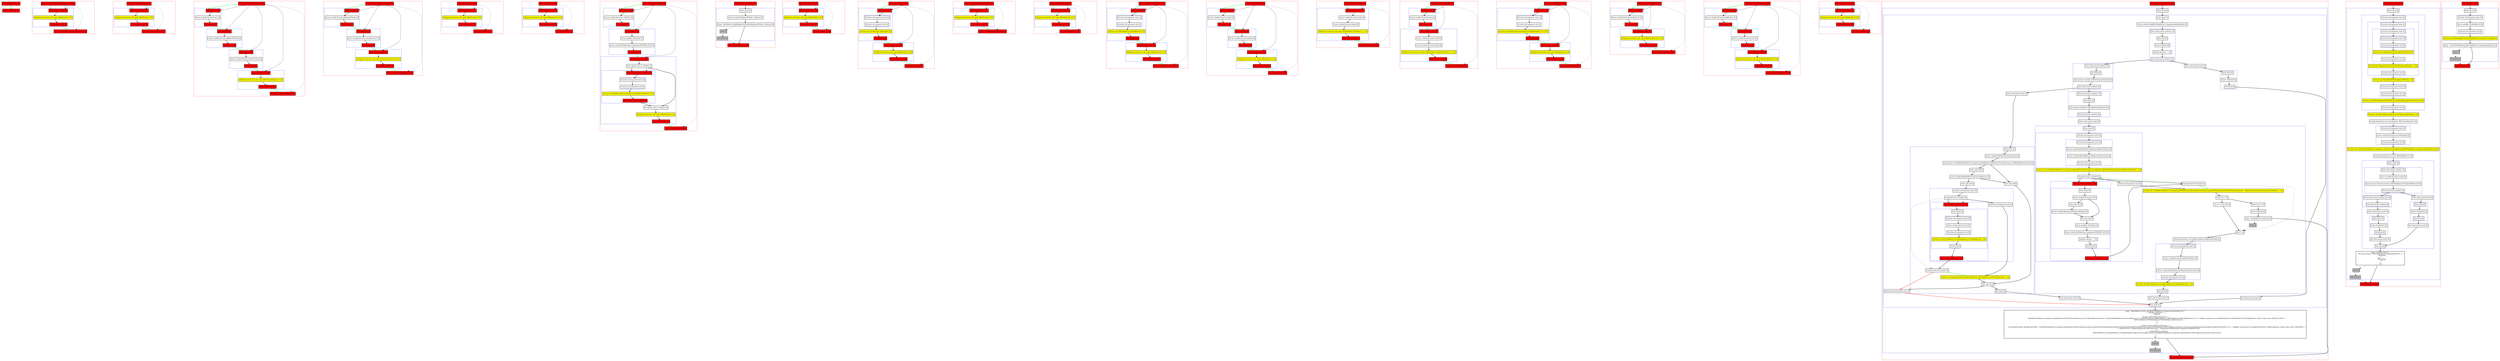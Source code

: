 digraph kt44814_kt {
    graph [nodesep=3]
    node [shape=box penwidth=2]
    edge [penwidth=2]

    subgraph cluster_0 {
        color=red
        0 [label="Enter file kt44814.kt [1]" style="filled" fillcolor=red];
        1 [label="Exit file kt44814.kt [1]" style="filled" fillcolor=red];
    }
    0 -> {1} [color=green];

    subgraph cluster_1 {
        color=red
        2 [label="Enter class FlyweightCapableTreeStructure [2]" style="filled" fillcolor=red];
        subgraph cluster_2 {
            color=blue
            3 [label="Enter function <init> [3]" style="filled" fillcolor=red];
            4 [label="Delegated constructor call: super<R|kotlin/Any|>() [3]" style="filled" fillcolor=yellow];
            5 [label="Exit function <init> [3]" style="filled" fillcolor=red];
        }
        6 [label="Exit class FlyweightCapableTreeStructure [2]" style="filled" fillcolor=red];
    }
    2 -> {3} [color=green];
    2 -> {6} [style=dotted];
    2 -> {3} [style=dashed];
    3 -> {4};
    4 -> {5};
    5 -> {6} [color=green];

    subgraph cluster_3 {
        color=red
        7 [label="Enter class FirSourceElement [2]" style="filled" fillcolor=red];
        subgraph cluster_4 {
            color=blue
            8 [label="Enter function <init> [3]" style="filled" fillcolor=red];
            9 [label="Delegated constructor call: super<R|kotlin/Any|>() [3]" style="filled" fillcolor=yellow];
            10 [label="Exit function <init> [3]" style="filled" fillcolor=red];
        }
        11 [label="Exit class FirSourceElement [2]" style="filled" fillcolor=red];
    }
    7 -> {8} [color=green];
    7 -> {11} [style=dotted];
    7 -> {8} [style=dashed];
    8 -> {9};
    9 -> {10};
    10 -> {11} [color=green];

    subgraph cluster_5 {
        color=red
        12 [label="Enter class FirPsiSourceElement [2]" style="filled" fillcolor=red];
        subgraph cluster_6 {
            color=blue
            13 [label="Enter property [3]" style="filled" fillcolor=red];
            14 [label="Access variable R|<local>/psi| [3]"];
            15 [label="Exit property [3]" style="filled" fillcolor=red];
        }
        subgraph cluster_7 {
            color=blue
            16 [label="Enter property [3]" style="filled" fillcolor=red];
            17 [label="Access variable R|<local>/lighterASTNode| [3]"];
            18 [label="Exit property [3]" style="filled" fillcolor=red];
        }
        subgraph cluster_8 {
            color=blue
            19 [label="Enter property [3]" style="filled" fillcolor=red];
            20 [label="Access variable R|<local>/treeStructure| [3]"];
            21 [label="Exit property [3]" style="filled" fillcolor=red];
        }
        subgraph cluster_9 {
            color=blue
            22 [label="Enter function <init> [3]" style="filled" fillcolor=red];
            23 [label="Delegated constructor call: super<R|FirSourceElement|>() [3]" style="filled" fillcolor=yellow];
            24 [label="Exit function <init> [3]" style="filled" fillcolor=red];
        }
        25 [label="Exit class FirPsiSourceElement [2]" style="filled" fillcolor=red];
    }
    12 -> {13} [color=green];
    12 -> {25} [style=dotted];
    12 -> {13 16 19 22} [style=dashed];
    13 -> {14};
    14 -> {15};
    15 -> {16} [color=green];
    16 -> {17};
    17 -> {18};
    18 -> {19} [color=green];
    19 -> {20};
    20 -> {21};
    21 -> {22} [color=green];
    22 -> {23};
    23 -> {24};
    24 -> {25} [color=green];

    subgraph cluster_10 {
        color=red
        26 [label="Enter class FirLightSourceElement [2]" style="filled" fillcolor=red];
        subgraph cluster_11 {
            color=blue
            27 [label="Enter property [3]" style="filled" fillcolor=red];
            28 [label="Access variable R|<local>/lighterASTNode| [3]"];
            29 [label="Exit property [3]" style="filled" fillcolor=red];
        }
        subgraph cluster_12 {
            color=blue
            30 [label="Enter property [3]" style="filled" fillcolor=red];
            31 [label="Access variable R|<local>/treeStructure| [3]"];
            32 [label="Exit property [3]" style="filled" fillcolor=red];
        }
        subgraph cluster_13 {
            color=blue
            33 [label="Enter function <init> [3]" style="filled" fillcolor=red];
            34 [label="Delegated constructor call: super<R|FirSourceElement|>() [3]" style="filled" fillcolor=yellow];
            35 [label="Exit function <init> [3]" style="filled" fillcolor=red];
        }
        36 [label="Exit class FirLightSourceElement [2]" style="filled" fillcolor=red];
    }
    26 -> {27} [color=green];
    26 -> {36} [style=dotted];
    26 -> {27 30 33} [style=dashed];
    27 -> {28};
    28 -> {29};
    29 -> {30} [color=green];
    30 -> {31};
    31 -> {32};
    32 -> {33} [color=green];
    33 -> {34};
    34 -> {35};
    35 -> {36} [color=green];

    subgraph cluster_14 {
        color=red
        37 [label="Enter class PsiElement [2]" style="filled" fillcolor=red];
        subgraph cluster_15 {
            color=blue
            38 [label="Enter function <init> [3]" style="filled" fillcolor=red];
            39 [label="Delegated constructor call: super<R|kotlin/Any|>() [3]" style="filled" fillcolor=yellow];
            40 [label="Exit function <init> [3]" style="filled" fillcolor=red];
        }
        41 [label="Exit class PsiElement [2]" style="filled" fillcolor=red];
    }
    37 -> {38} [color=green];
    37 -> {41} [style=dotted];
    37 -> {38} [style=dashed];
    38 -> {39};
    39 -> {40};
    40 -> {41} [color=green];

    subgraph cluster_16 {
        color=red
        42 [label="Enter class ASTNode [2]" style="filled" fillcolor=red];
        subgraph cluster_17 {
            color=blue
            43 [label="Enter function <init> [3]" style="filled" fillcolor=red];
            44 [label="Delegated constructor call: super<R|kotlin/Any|>() [3]" style="filled" fillcolor=yellow];
            45 [label="Exit function <init> [3]" style="filled" fillcolor=red];
        }
        46 [label="Exit class ASTNode [2]" style="filled" fillcolor=red];
    }
    42 -> {43} [color=green];
    42 -> {46} [style=dotted];
    42 -> {43} [style=dashed];
    43 -> {44};
    44 -> {45};
    45 -> {46} [color=green];

    subgraph cluster_18 {
        color=red
        47 [label="Enter class LighterASTNode [2]" style="filled" fillcolor=red];
        subgraph cluster_19 {
            color=blue
            48 [label="Enter property [3]" style="filled" fillcolor=red];
            49 [label="Access variable R|<local>/_children| [3]"];
            50 [label="Exit property [3]" style="filled" fillcolor=red];
        }
        subgraph cluster_20 {
            color=blue
            51 [label="Enter property [3]" style="filled" fillcolor=red];
            52 [label="Access qualifier /TokenType [3]"];
            53 [label="Access variable R|/TokenType.Companion.MODIFIER_LIST| [3]"];
            54 [label="Exit property [3]" style="filled" fillcolor=red];
        }
        subgraph cluster_21 {
            color=blue
            55 [label="Enter function <init> [3]" style="filled" fillcolor=red];
            56 [label="Enter default value of _children [3]"];
            subgraph cluster_22 {
                color=blue
                57 [label="Enter default value of _children [4]" style="filled" fillcolor=red];
                subgraph cluster_23 {
                    color=blue
                    58 [label="Function call arguments enter [4]"];
                    59 [label="Function call arguments exit [4]"];
                }
                60 [label="Function call: R|kotlin/collections/emptyList|<R|LighterASTNode?|>() [4]" style="filled" fillcolor=yellow];
                61 [label="Exit default value of _children [4]" style="filled" fillcolor=red];
            }
            62 [label="Exit default value of _children [3]"];
            63 [label="Delegated constructor call: super<R|kotlin/Any|>() [3]" style="filled" fillcolor=yellow];
            64 [label="Exit function <init> [3]" style="filled" fillcolor=red];
        }
        65 [label="Exit class LighterASTNode [2]" style="filled" fillcolor=red];
    }
    47 -> {48} [color=green];
    47 -> {65} [style=dotted];
    47 -> {48 51 55} [style=dashed];
    48 -> {49};
    49 -> {50};
    50 -> {51} [color=green];
    51 -> {52};
    52 -> {53};
    53 -> {54};
    54 -> {55} [color=green];
    55 -> {56};
    56 -> {57 62};
    56 -> {57} [style=dashed];
    57 -> {58};
    58 -> {59};
    59 -> {60};
    60 -> {61};
    61 -> {62};
    62 -> {63};
    63 -> {64};
    64 -> {65} [color=green];

    subgraph cluster_24 {
        color=red
        66 [label="Enter function getChildren [3]" style="filled" fillcolor=red];
        subgraph cluster_25 {
            color=blue
            67 [label="Enter block [3]"];
            68 [label="Access variable R|/LighterASTNode._children| [3]"];
            69 [label="Jump: ^getChildren this@R|/LighterASTNode|.R|/LighterASTNode._children| [3]"];
            70 [label="Stub [3]" style="filled" fillcolor=gray];
            71 [label="Exit block [3]" style="filled" fillcolor=gray];
        }
        72 [label="Exit function getChildren [3]" style="filled" fillcolor=red];
    }
    66 -> {67};
    67 -> {68};
    68 -> {69};
    69 -> {72};
    69 -> {70} [style=dotted];
    70 -> {71} [style=dotted];
    71 -> {72} [style=dotted];

    subgraph cluster_26 {
        color=red
        73 [label="Enter class TokenType [2]" style="filled" fillcolor=red];
        subgraph cluster_27 {
            color=blue
            74 [label="Enter function <init> [3]" style="filled" fillcolor=red];
            75 [label="Delegated constructor call: super<R|kotlin/Any|>() [3]" style="filled" fillcolor=yellow];
            76 [label="Exit function <init> [3]" style="filled" fillcolor=red];
        }
        77 [label="Exit class TokenType [2]" style="filled" fillcolor=red];
    }
    73 -> {74} [color=green];
    73 -> {77} [style=dotted];
    73 -> {74} [style=dashed];
    74 -> {75};
    75 -> {76};
    76 -> {77} [color=green];

    subgraph cluster_28 {
        color=red
        78 [label="Enter class Companion [3]" style="filled" fillcolor=red];
        subgraph cluster_29 {
            color=blue
            79 [label="Enter property [4]" style="filled" fillcolor=red];
            subgraph cluster_30 {
                color=blue
                80 [label="Function call arguments enter [4]"];
                81 [label="Function call arguments exit [4]"];
            }
            82 [label="Function call: R|/TokenType.TokenType|() [4]" style="filled" fillcolor=yellow];
            83 [label="Exit property [4]" style="filled" fillcolor=red];
        }
        subgraph cluster_31 {
            color=blue
            84 [label="Enter function <init> [4]" style="filled" fillcolor=red];
            85 [label="Delegated constructor call: super<R|kotlin/Any|>() [4]" style="filled" fillcolor=yellow];
            86 [label="Exit function <init> [4]" style="filled" fillcolor=red];
        }
        87 [label="Exit class Companion [3]" style="filled" fillcolor=red];
    }
    78 -> {79} [color=green];
    78 -> {87} [style=dotted];
    78 -> {79 84} [style=dashed];
    79 -> {80};
    80 -> {81};
    81 -> {82};
    82 -> {83};
    83 -> {84} [color=green];
    84 -> {85};
    85 -> {86};
    86 -> {87} [color=green];

    subgraph cluster_32 {
        color=red
        88 [label="Enter class KtModifierKeywordToken [2]" style="filled" fillcolor=red];
        subgraph cluster_33 {
            color=blue
            89 [label="Enter function <init> [3]" style="filled" fillcolor=red];
            90 [label="Delegated constructor call: super<R|kotlin/Any|>() [3]" style="filled" fillcolor=yellow];
            91 [label="Exit function <init> [3]" style="filled" fillcolor=red];
        }
        92 [label="Exit class KtModifierKeywordToken [2]" style="filled" fillcolor=red];
    }
    88 -> {89} [color=green];
    88 -> {92} [style=dotted];
    88 -> {89} [style=dashed];
    89 -> {90};
    90 -> {91};
    91 -> {92} [color=green];

    subgraph cluster_34 {
        color=red
        93 [label="Enter class KtModifierList [2]" style="filled" fillcolor=red];
        subgraph cluster_35 {
            color=blue
            94 [label="Enter function <init> [3]" style="filled" fillcolor=red];
            95 [label="Delegated constructor call: super<R|PsiElement|>() [3]" style="filled" fillcolor=yellow];
            96 [label="Exit function <init> [3]" style="filled" fillcolor=red];
        }
        97 [label="Exit class KtModifierList [2]" style="filled" fillcolor=red];
    }
    93 -> {94} [color=green];
    93 -> {97} [style=dotted];
    93 -> {94} [style=dashed];
    94 -> {95};
    95 -> {96};
    96 -> {97} [color=green];

    subgraph cluster_36 {
        color=red
        98 [label="Enter class KtModifierListOwner [2]" style="filled" fillcolor=red];
        subgraph cluster_37 {
            color=blue
            99 [label="Enter property [3]" style="filled" fillcolor=red];
            subgraph cluster_38 {
                color=blue
                100 [label="Function call arguments enter [3]"];
                101 [label="Function call arguments exit [3]"];
            }
            102 [label="Function call: R|/KtModifierList.KtModifierList|() [3]" style="filled" fillcolor=yellow];
            103 [label="Exit property [3]" style="filled" fillcolor=red];
        }
        subgraph cluster_39 {
            color=blue
            104 [label="Enter function <init> [3]" style="filled" fillcolor=red];
            105 [label="Delegated constructor call: super<R|PsiElement|>() [3]" style="filled" fillcolor=yellow];
            106 [label="Exit function <init> [3]" style="filled" fillcolor=red];
        }
        107 [label="Exit class KtModifierListOwner [2]" style="filled" fillcolor=red];
    }
    98 -> {99} [color=green];
    98 -> {107} [style=dotted];
    98 -> {99 104} [style=dashed];
    99 -> {100};
    100 -> {101};
    101 -> {102};
    102 -> {103};
    103 -> {104} [color=green];
    104 -> {105};
    105 -> {106};
    106 -> {107} [color=green];

    subgraph cluster_40 {
        color=red
        108 [label="Enter class FirModifier [2]" style="filled" fillcolor=red];
        subgraph cluster_41 {
            color=blue
            109 [label="Enter property [3]" style="filled" fillcolor=red];
            110 [label="Access variable R|<local>/node| [3]"];
            111 [label="Exit property [3]" style="filled" fillcolor=red];
        }
        subgraph cluster_42 {
            color=blue
            112 [label="Enter property [3]" style="filled" fillcolor=red];
            113 [label="Access variable R|<local>/token| [3]"];
            114 [label="Exit property [3]" style="filled" fillcolor=red];
        }
        subgraph cluster_43 {
            color=blue
            115 [label="Enter function <init> [3]" style="filled" fillcolor=red];
            116 [label="Delegated constructor call: super<R|kotlin/Any|>() [3]" style="filled" fillcolor=yellow];
            117 [label="Exit function <init> [3]" style="filled" fillcolor=red];
        }
        118 [label="Exit class FirModifier [2]" style="filled" fillcolor=red];
    }
    108 -> {109} [color=green];
    108 -> {118} [style=dotted];
    108 -> {109 112 115} [style=dashed];
    109 -> {110};
    110 -> {111};
    111 -> {112} [color=green];
    112 -> {113};
    113 -> {114};
    114 -> {115} [color=green];
    115 -> {116};
    116 -> {117};
    117 -> {118} [color=green];

    subgraph cluster_44 {
        color=red
        119 [label="Enter class FirPsiModifier [3]" style="filled" fillcolor=red];
        subgraph cluster_45 {
            color=blue
            120 [label="Enter function <init> [4]" style="filled" fillcolor=red];
            121 [label="Access variable R|<local>/node| [4]"];
            122 [label="Access variable R|<local>/token| [4]"];
            123 [label="Delegated constructor call: super<R|FirModifier<ASTNode>|>(...) [4]" style="filled" fillcolor=yellow];
            124 [label="Exit function <init> [4]" style="filled" fillcolor=red];
        }
        125 [label="Exit class FirPsiModifier [3]" style="filled" fillcolor=red];
    }
    119 -> {120} [color=green];
    119 -> {125} [style=dotted];
    119 -> {120} [style=dashed];
    120 -> {121};
    121 -> {122};
    122 -> {123};
    123 -> {124};
    124 -> {125} [color=green];

    subgraph cluster_46 {
        color=red
        126 [label="Enter class FirLightModifier [3]" style="filled" fillcolor=red];
        subgraph cluster_47 {
            color=blue
            127 [label="Enter property [4]" style="filled" fillcolor=red];
            128 [label="Access variable R|<local>/tree| [4]"];
            129 [label="Exit property [4]" style="filled" fillcolor=red];
        }
        subgraph cluster_48 {
            color=blue
            130 [label="Enter function <init> [4]" style="filled" fillcolor=red];
            131 [label="Access variable R|<local>/node| [4]"];
            132 [label="Access variable R|<local>/token| [4]"];
            133 [label="Delegated constructor call: super<R|FirModifier<LighterASTNode>|>(...) [4]" style="filled" fillcolor=yellow];
            134 [label="Exit function <init> [4]" style="filled" fillcolor=red];
        }
        135 [label="Exit class FirLightModifier [3]" style="filled" fillcolor=red];
    }
    126 -> {127} [color=green];
    126 -> {135} [style=dotted];
    126 -> {127 130} [style=dashed];
    127 -> {128};
    128 -> {129};
    129 -> {130} [color=green];
    130 -> {131};
    131 -> {132};
    132 -> {133};
    133 -> {134};
    134 -> {135} [color=green];

    subgraph cluster_49 {
        color=red
        136 [label="Enter class FirModifierList [2]" style="filled" fillcolor=red];
        subgraph cluster_50 {
            color=blue
            137 [label="Enter property [3]" style="filled" fillcolor=red];
            subgraph cluster_51 {
                color=blue
                138 [label="Function call arguments enter [3]"];
                139 [label="Function call arguments exit [3]"];
            }
            140 [label="Function call: R|kotlin/collections/emptyList|<R|FirModifier<*>|>() [3]" style="filled" fillcolor=yellow];
            141 [label="Exit property [3]" style="filled" fillcolor=red];
        }
        subgraph cluster_52 {
            color=blue
            142 [label="Enter function <init> [3]" style="filled" fillcolor=red];
            143 [label="Delegated constructor call: super<R|kotlin/Any|>() [3]" style="filled" fillcolor=yellow];
            144 [label="Exit function <init> [3]" style="filled" fillcolor=red];
        }
        145 [label="Exit class FirModifierList [2]" style="filled" fillcolor=red];
    }
    136 -> {137} [color=green];
    136 -> {145} [style=dotted];
    136 -> {137 142} [style=dashed];
    137 -> {138};
    138 -> {139};
    139 -> {140};
    140 -> {141};
    141 -> {142} [color=green];
    142 -> {143};
    143 -> {144};
    144 -> {145} [color=green];

    subgraph cluster_53 {
        color=red
        146 [label="Enter class FirPsiModifierList [3]" style="filled" fillcolor=red];
        subgraph cluster_54 {
            color=blue
            147 [label="Enter property [4]" style="filled" fillcolor=red];
            148 [label="Access variable R|<local>/modifierList| [4]"];
            149 [label="Exit property [4]" style="filled" fillcolor=red];
        }
        subgraph cluster_55 {
            color=blue
            150 [label="Enter function <init> [4]" style="filled" fillcolor=red];
            151 [label="Delegated constructor call: super<R|FirModifierList|>() [4]" style="filled" fillcolor=yellow];
            152 [label="Exit function <init> [4]" style="filled" fillcolor=red];
        }
        153 [label="Exit class FirPsiModifierList [3]" style="filled" fillcolor=red];
    }
    146 -> {147} [color=green];
    146 -> {153} [style=dotted];
    146 -> {147 150} [style=dashed];
    147 -> {148};
    148 -> {149};
    149 -> {150} [color=green];
    150 -> {151};
    151 -> {152};
    152 -> {153} [color=green];

    subgraph cluster_56 {
        color=red
        154 [label="Enter class FirLightModifierList [3]" style="filled" fillcolor=red];
        subgraph cluster_57 {
            color=blue
            155 [label="Enter property [4]" style="filled" fillcolor=red];
            156 [label="Access variable R|<local>/modifierList| [4]"];
            157 [label="Exit property [4]" style="filled" fillcolor=red];
        }
        subgraph cluster_58 {
            color=blue
            158 [label="Enter property [4]" style="filled" fillcolor=red];
            159 [label="Access variable R|<local>/tree| [4]"];
            160 [label="Exit property [4]" style="filled" fillcolor=red];
        }
        subgraph cluster_59 {
            color=blue
            161 [label="Enter function <init> [4]" style="filled" fillcolor=red];
            162 [label="Delegated constructor call: super<R|FirModifierList|>() [4]" style="filled" fillcolor=yellow];
            163 [label="Exit function <init> [4]" style="filled" fillcolor=red];
        }
        164 [label="Exit class FirLightModifierList [3]" style="filled" fillcolor=red];
    }
    154 -> {155} [color=green];
    154 -> {164} [style=dotted];
    154 -> {155 158 161} [style=dashed];
    155 -> {156};
    156 -> {157};
    157 -> {158} [color=green];
    158 -> {159};
    159 -> {160};
    160 -> {161} [color=green];
    161 -> {162};
    162 -> {163};
    163 -> {164} [color=green];

    subgraph cluster_60 {
        color=red
        165 [label="Enter class Companion [3]" style="filled" fillcolor=red];
        subgraph cluster_61 {
            color=blue
            166 [label="Enter function <init> [4]" style="filled" fillcolor=red];
            167 [label="Delegated constructor call: super<R|kotlin/Any|>() [4]" style="filled" fillcolor=yellow];
            168 [label="Exit function <init> [4]" style="filled" fillcolor=red];
        }
        169 [label="Exit class Companion [3]" style="filled" fillcolor=red];
    }
    165 -> {166} [color=green];
    165 -> {169} [style=dotted];
    165 -> {166} [style=dashed];
    166 -> {167};
    167 -> {168};
    168 -> {169} [color=green];

    subgraph cluster_62 {
        color=red
        170 [label="Enter function getModifierList [4]" style="filled" fillcolor=red];
        subgraph cluster_63 {
            color=blue
            171 [label="Enter block [4]"];
            subgraph cluster_64 {
                color=blue
                172 [label="Enter when [4]"];
                173 [label="Access variable this@R|/FirModifierList.Companion.getModifierList| [4]"];
                subgraph cluster_65 {
                    color=blue
                    174 [label="Enter when branch condition  [4]"];
                    175 [label="Exit $subj [4]"];
                    176 [label="Const: Null(null) [4]"];
                    177 [label="Equality operator == [4]"];
                    178 [label="Exit when branch condition [4]"];
                }
                subgraph cluster_66 {
                    color=blue
                    179 [label="Enter when branch condition  [4]"];
                    180 [label="Exit $subj [4]"];
                    181 [label="Type operator: ($subj$ is R|FirPsiSourceElement|) [4]"];
                    182 [label="Exit when branch condition [4]"];
                }
                subgraph cluster_67 {
                    color=blue
                    183 [label="Enter when branch condition  [4]"];
                    184 [label="Exit $subj [4]"];
                    185 [label="Type operator: ($subj$ is R|FirLightSourceElement|) [4]"];
                    186 [label="Exit when branch condition [4]"];
                }
                187 [label="Enter when branch result [4]"];
                subgraph cluster_68 {
                    color=blue
                    188 [label="Enter block [4]"];
                    subgraph cluster_69 {
                        color=blue
                        189 [label="Function call arguments enter [4]"];
                        subgraph cluster_70 {
                            color=blue
                            190 [label="Function call arguments enter [4]"];
                            191 [label="Access variable R|/FirLightSourceElement.lighterASTNode| [4]"];
                            192 [label="Access variable R|/FirLightSourceElement.treeStructure| [4]"];
                            193 [label="Function call arguments exit [4]"];
                        }
                        194 [label="Function call: this@R|/FirModifierList.Companion.getModifierList|.R|/FirLightSourceElement.lighterASTNode|.R|/LighterASTNode.getChildren|(...) [4]" style="filled" fillcolor=yellow];
                        195 [label="Postponed enter to lambda [4]"];
                        subgraph cluster_71 {
                            color=blue
                            196 [label="Enter function <anonymous> [5]" style="filled" fillcolor=red];
                            subgraph cluster_72 {
                                color=blue
                                197 [label="Enter block [5]"];
                                198 [label="Access variable R|<local>/it| [5]"];
                                199 [label="Enter safe call [5]"];
                                200 [label="Access variable R|/LighterASTNode.tokenType| [5]"];
                                201 [label="Exit safe call [5]"];
                                202 [label="Access qualifier /TokenType [5]"];
                                203 [label="Access variable R|/TokenType.Companion.MODIFIER_LIST| [5]"];
                                204 [label="Equality operator == [5]"];
                                205 [label="Exit block [5]"];
                            }
                            206 [label="Exit function <anonymous> [5]" style="filled" fillcolor=red];
                        }
                        207 [label="Function call arguments exit [4]"];
                    }
                    208 [label="Postponed exit from lambda [4]"];
                    209 [label="Function call: this@R|/FirModifierList.Companion.getModifierList|.R|/FirLightSourceElement.lighterASTNode|.R|/LighterASTNode.getChildren|(...).R|kotlin/collections/find|<R|LighterASTNode?|>(...) [4]" style="filled" fillcolor=yellow];
                    210 [label="Exit lhs of ?: [4]"];
                    211 [label="Enter rhs of ?: [4]"];
                    212 [label="Const: Null(null) [4]"];
                    213 [label="Jump: ^getModifierList Null(null) [4]"];
                    214 [label="Stub [4]" style="filled" fillcolor=gray];
                    215 [label="Lhs of ?: is not null [4]"];
                    216 [label="Exit ?: [4]"];
                    217 [label="Variable declaration: lval modifierListNode: R|LighterASTNode| [4]"];
                    subgraph cluster_73 {
                        color=blue
                        218 [label="Function call arguments enter [4]"];
                        219 [label="Access variable R|<local>/modifierListNode| [4]"];
                        220 [label="Access variable R|/FirLightSourceElement.treeStructure| [4]"];
                        221 [label="Function call arguments exit [4]"];
                    }
                    222 [label="Function call: R|/FirModifierList.FirLightModifierList.FirLightModifierList|(...) [4]" style="filled" fillcolor=yellow];
                    223 [label="Exit block [4]"];
                }
                224 [label="Exit when branch result [4]"];
                225 [label="Enter when branch result [4]"];
                subgraph cluster_74 {
                    color=blue
                    226 [label="Enter block [4]"];
                    227 [label="Access variable R|/FirPsiSourceElement.psi| [4]"];
                    228 [label="Type operator: (this@R|/FirModifierList.Companion.getModifierList|.R|/FirPsiSourceElement.psi| as? R|KtModifierListOwner|) [4]"];
                    229 [label="Enter safe call [4]"];
                    230 [label="Access variable R|/KtModifierListOwner.modifierList| [4]"];
                    231 [label="Enter safe call [4]"];
                    subgraph cluster_75 {
                        color=blue
                        232 [label="Function call arguments enter [4]"];
                        233 [label="Postponed enter to lambda [4]"];
                        subgraph cluster_76 {
                            color=blue
                            234 [label="Enter function <anonymous> [5]" style="filled" fillcolor=red];
                            subgraph cluster_77 {
                                color=blue
                                235 [label="Enter block [5]"];
                                subgraph cluster_78 {
                                    color=blue
                                    236 [label="Function call arguments enter [5]"];
                                    237 [label="Access variable R|<local>/it| [5]"];
                                    238 [label="Function call arguments exit [5]"];
                                }
                                239 [label="Function call: R|/FirModifierList.FirPsiModifierList.FirPsiModifierList|(...) [5]" style="filled" fillcolor=yellow];
                                240 [label="Exit block [5]"];
                            }
                            241 [label="Exit function <anonymous> [5]" style="filled" fillcolor=red];
                        }
                        242 [label="Function call arguments exit [4]"];
                    }
                    243 [label="Postponed exit from lambda [4]"];
                    244 [label="Function call: $subj$.R|kotlin/let|<R|KtModifierList|, R|FirModifierList.FirPsiModifierList|>(...) [4]" style="filled" fillcolor=yellow];
                    245 [label="Exit safe call [4]"];
                    246 [label="Exit safe call [4]"];
                    247 [label="Exit block [4]"];
                }
                248 [label="Exit when branch result [4]"];
                249 [label="Merge postponed lambda exits [4]"];
                250 [label="Enter when branch result [4]"];
                subgraph cluster_79 {
                    color=blue
                    251 [label="Enter block [4]"];
                    252 [label="Const: Null(null) [4]"];
                    253 [label="Exit block [4]"];
                }
                254 [label="Exit when branch result [4]"];
                255 [label="Exit when [4]"];
            }
            256 [label="Jump: ^getModifierList when (this@R|/FirModifierList.Companion.getModifierList|) {
    ==($subj$, Null(null)) ->  {
        Null(null)
    }
    ($subj$ is R|FirPsiSourceElement|) ->  {
        (this@R|/FirModifierList.Companion.getModifierList|.R|/FirPsiSourceElement.psi| as? R|KtModifierListOwner|)?.{ $subj$.R|/KtModifierListOwner.modifierList| }?.{ $subj$.R|kotlin/let|<R|KtModifierList|, R|FirModifierList.FirPsiModifierList|>(<L> = let@fun <anonymous>(it: R|KtModifierList|): R|FirModifierList.FirPsiModifierList| <inline=Inline, kind=EXACTLY_ONCE>  {
            ^ R|/FirModifierList.FirPsiModifierList.FirPsiModifierList|(R|<local>/it|)
        }
        ) }
    }
    ($subj$ is R|FirLightSourceElement|) ->  {
        lval modifierListNode: R|LighterASTNode| = this@R|/FirModifierList.Companion.getModifierList|.R|/FirLightSourceElement.lighterASTNode|.R|/LighterASTNode.getChildren|(this@R|/FirModifierList.Companion.getModifierList|.R|/FirLightSourceElement.treeStructure|).R|kotlin/collections/find|<R|LighterASTNode?|>(<L> = find@fun <anonymous>(it: R|LighterASTNode?|): R|kotlin/Boolean| <inline=Inline, kind=UNKNOWN>  {
            ^ ==(R|<local>/it|?.{ $subj$.R|/LighterASTNode.tokenType| }, Q|TokenType|.R|/TokenType.Companion.MODIFIER_LIST|)
        }
        ) ?: ^getModifierList Null(null)
        R|/FirModifierList.FirLightModifierList.FirLightModifierList|(R|<local>/modifierListNode|, this@R|/FirModifierList.Companion.getModifierList|.R|/FirLightSourceElement.treeStructure|)
    }
}
 [4]"];
            257 [label="Stub [4]" style="filled" fillcolor=gray];
            258 [label="Exit block [4]" style="filled" fillcolor=gray];
        }
        259 [label="Exit function getModifierList [4]" style="filled" fillcolor=red];
    }
    170 -> {171};
    171 -> {172};
    172 -> {173};
    173 -> {174};
    174 -> {175};
    175 -> {176};
    176 -> {177};
    177 -> {178};
    178 -> {179 250};
    179 -> {180};
    180 -> {181};
    181 -> {182};
    182 -> {183 225};
    183 -> {184};
    184 -> {185};
    185 -> {186};
    186 -> {187};
    187 -> {188};
    188 -> {189};
    189 -> {190};
    190 -> {191};
    191 -> {192};
    192 -> {193};
    193 -> {194};
    194 -> {195};
    195 -> {196 207 208};
    195 -> {196} [style=dashed];
    196 -> {197};
    197 -> {198};
    198 -> {199 201};
    199 -> {200};
    200 -> {201};
    201 -> {202};
    202 -> {203};
    203 -> {204};
    204 -> {205};
    205 -> {206};
    206 -> {208};
    207 -> {209};
    208 -> {195} [color=green style=dashed];
    208 -> {209} [color=green];
    208 -> {216} [style=dotted];
    209 -> {210};
    210 -> {211 215};
    211 -> {212};
    212 -> {213};
    213 -> {259};
    213 -> {214} [style=dotted];
    214 -> {216} [style=dotted];
    215 -> {216};
    216 -> {217};
    217 -> {218};
    218 -> {219};
    219 -> {220};
    220 -> {221};
    221 -> {222};
    222 -> {223};
    223 -> {224};
    224 -> {255};
    225 -> {226};
    226 -> {227};
    227 -> {228};
    228 -> {229 245};
    229 -> {230};
    230 -> {231 245};
    231 -> {232};
    232 -> {233};
    233 -> {234 242};
    233 -> {243} [style=dotted];
    233 -> {234} [style=dashed];
    234 -> {235};
    235 -> {236};
    236 -> {237};
    237 -> {238};
    238 -> {239};
    239 -> {240};
    240 -> {241};
    241 -> {243};
    242 -> {244};
    243 -> {244} [color=green];
    243 -> {249} [color=red];
    244 -> {246};
    245 -> {246};
    246 -> {247 249};
    247 -> {248};
    248 -> {255};
    249 -> {255} [color=red];
    250 -> {251};
    251 -> {252};
    252 -> {253};
    253 -> {254};
    254 -> {255};
    255 -> {256};
    256 -> {259};
    256 -> {257} [style=dotted];
    257 -> {258} [style=dotted];
    258 -> {259} [style=dotted];

    subgraph cluster_80 {
        color=red
        260 [label="Enter function boxImpl [4]" style="filled" fillcolor=red];
        subgraph cluster_81 {
            color=blue
            261 [label="Enter block [4]"];
            subgraph cluster_82 {
                color=blue
                262 [label="Function call arguments enter [4]"];
                subgraph cluster_83 {
                    color=blue
                    263 [label="Function call arguments enter [4]"];
                    subgraph cluster_84 {
                        color=blue
                        264 [label="Function call arguments enter [4]"];
                        subgraph cluster_85 {
                            color=blue
                            265 [label="Function call arguments enter [4]"];
                            266 [label="Function call arguments exit [4]"];
                        }
                        267 [label="Function call: R|/LighterASTNode.LighterASTNode|() [4]" style="filled" fillcolor=yellow];
                        268 [label="Function call arguments exit [4]"];
                    }
                    269 [label="Function call: R|kotlin/collections/listOf|<R|LighterASTNode|>(...) [4]" style="filled" fillcolor=yellow];
                    270 [label="Function call arguments exit [4]"];
                }
                271 [label="Function call: R|/LighterASTNode.LighterASTNode|(...) [4]" style="filled" fillcolor=yellow];
                subgraph cluster_86 {
                    color=blue
                    272 [label="Function call arguments enter [4]"];
                    273 [label="Function call arguments exit [4]"];
                }
                274 [label="Function call: R|/FlyweightCapableTreeStructure.FlyweightCapableTreeStructure|() [4]" style="filled" fillcolor=yellow];
                275 [label="Function call arguments exit [4]"];
            }
            276 [label="Function call: R|/FirLightSourceElement.FirLightSourceElement|(...) [4]" style="filled" fillcolor=yellow];
            277 [label="Variable declaration: lval sourceElement: R|FirSourceElement?| [4]"];
            subgraph cluster_87 {
                color=blue
                278 [label="Function call arguments enter [4]"];
                279 [label="Access variable R|<local>/sourceElement| [4]"];
                280 [label="Function call arguments exit [4]"];
            }
            281 [label="Function call: (this@R|/FirModifierList.Companion|, R|<local>/sourceElement|).R|/FirModifierList.Companion.getModifierList|() [4]" style="filled" fillcolor=yellow];
            282 [label="Variable declaration: lval result: R|FirModifierList?| [4]"];
            subgraph cluster_88 {
                color=blue
                283 [label="Enter when [4]"];
                subgraph cluster_89 {
                    color=blue
                    284 [label="Enter when branch condition  [4]"];
                    285 [label="Access variable R|<local>/result| [4]"];
                    286 [label="Type operator: (R|<local>/result| is R|FirModifierList.FirLightModifierList|) [4]"];
                    287 [label="Exit when branch condition [4]"];
                }
                subgraph cluster_90 {
                    color=blue
                    288 [label="Enter when branch condition else [4]"];
                    289 [label="Exit when branch condition [4]"];
                }
                290 [label="Enter when branch result [4]"];
                subgraph cluster_91 {
                    color=blue
                    291 [label="Enter block [4]"];
                    292 [label="Const: String(Fail) [4]"];
                    293 [label="Exit block [4]"];
                }
                294 [label="Exit when branch result [4]"];
                295 [label="Enter when branch result [4]"];
                subgraph cluster_92 {
                    color=blue
                    296 [label="Enter block [4]"];
                    297 [label="Const: String(OK) [4]"];
                    298 [label="Exit block [4]"];
                }
                299 [label="Exit when branch result [4]"];
                300 [label="Exit when [4]"];
            }
            301 [label="Jump: ^boxImpl when () {
    (R|<local>/result| is R|FirModifierList.FirLightModifierList|) ->  {
        String(OK)
    }
    else ->  {
        String(Fail)
    }
}
 [4]"];
            302 [label="Stub [4]" style="filled" fillcolor=gray];
            303 [label="Exit block [4]" style="filled" fillcolor=gray];
        }
        304 [label="Exit function boxImpl [4]" style="filled" fillcolor=red];
    }
    260 -> {261};
    261 -> {262};
    262 -> {263};
    263 -> {264};
    264 -> {265};
    265 -> {266};
    266 -> {267};
    267 -> {268};
    268 -> {269};
    269 -> {270};
    270 -> {271};
    271 -> {272};
    272 -> {273};
    273 -> {274};
    274 -> {275};
    275 -> {276};
    276 -> {277};
    277 -> {278};
    278 -> {279};
    279 -> {280};
    280 -> {281};
    281 -> {282};
    282 -> {283};
    283 -> {284};
    284 -> {285};
    285 -> {286};
    286 -> {287};
    287 -> {288 295};
    288 -> {289};
    289 -> {290};
    290 -> {291};
    291 -> {292};
    292 -> {293};
    293 -> {294};
    294 -> {300};
    295 -> {296};
    296 -> {297};
    297 -> {298};
    298 -> {299};
    299 -> {300};
    300 -> {301};
    301 -> {304};
    301 -> {302} [style=dotted];
    302 -> {303} [style=dotted];
    303 -> {304} [style=dotted];

    subgraph cluster_93 {
        color=red
        305 [label="Enter function box [2]" style="filled" fillcolor=red];
        subgraph cluster_94 {
            color=blue
            306 [label="Enter block [2]"];
            subgraph cluster_95 {
                color=blue
                307 [label="Function call arguments enter [2]"];
                308 [label="Access qualifier /FirModifierList [2]"];
                309 [label="Function call arguments exit [2]"];
            }
            310 [label="Function call: Q|FirModifierList|.R|/FirModifierList.Companion.boxImpl|() [2]" style="filled" fillcolor=yellow];
            311 [label="Jump: ^box Q|FirModifierList|.R|/FirModifierList.Companion.boxImpl|() [2]"];
            312 [label="Stub [2]" style="filled" fillcolor=gray];
            313 [label="Exit block [2]" style="filled" fillcolor=gray];
        }
        314 [label="Exit function box [2]" style="filled" fillcolor=red];
    }
    305 -> {306};
    306 -> {307};
    307 -> {308};
    308 -> {309};
    309 -> {310};
    310 -> {311};
    311 -> {314};
    311 -> {312} [style=dotted];
    312 -> {313} [style=dotted];
    313 -> {314} [style=dotted];

}
